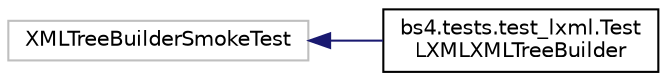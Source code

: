 digraph "Graphical Class Hierarchy"
{
 // LATEX_PDF_SIZE
  edge [fontname="Helvetica",fontsize="10",labelfontname="Helvetica",labelfontsize="10"];
  node [fontname="Helvetica",fontsize="10",shape=record];
  rankdir="LR";
  Node19146 [label="XMLTreeBuilderSmokeTest",height=0.2,width=0.4,color="grey75", fillcolor="white", style="filled",tooltip=" "];
  Node19146 -> Node0 [dir="back",color="midnightblue",fontsize="10",style="solid",fontname="Helvetica"];
  Node0 [label="bs4.tests.test_lxml.Test\lLXMLXMLTreeBuilder",height=0.2,width=0.4,color="black", fillcolor="white", style="filled",URL="$classbs4_1_1tests_1_1test__lxml_1_1TestLXMLXMLTreeBuilder.html",tooltip=" "];
}
